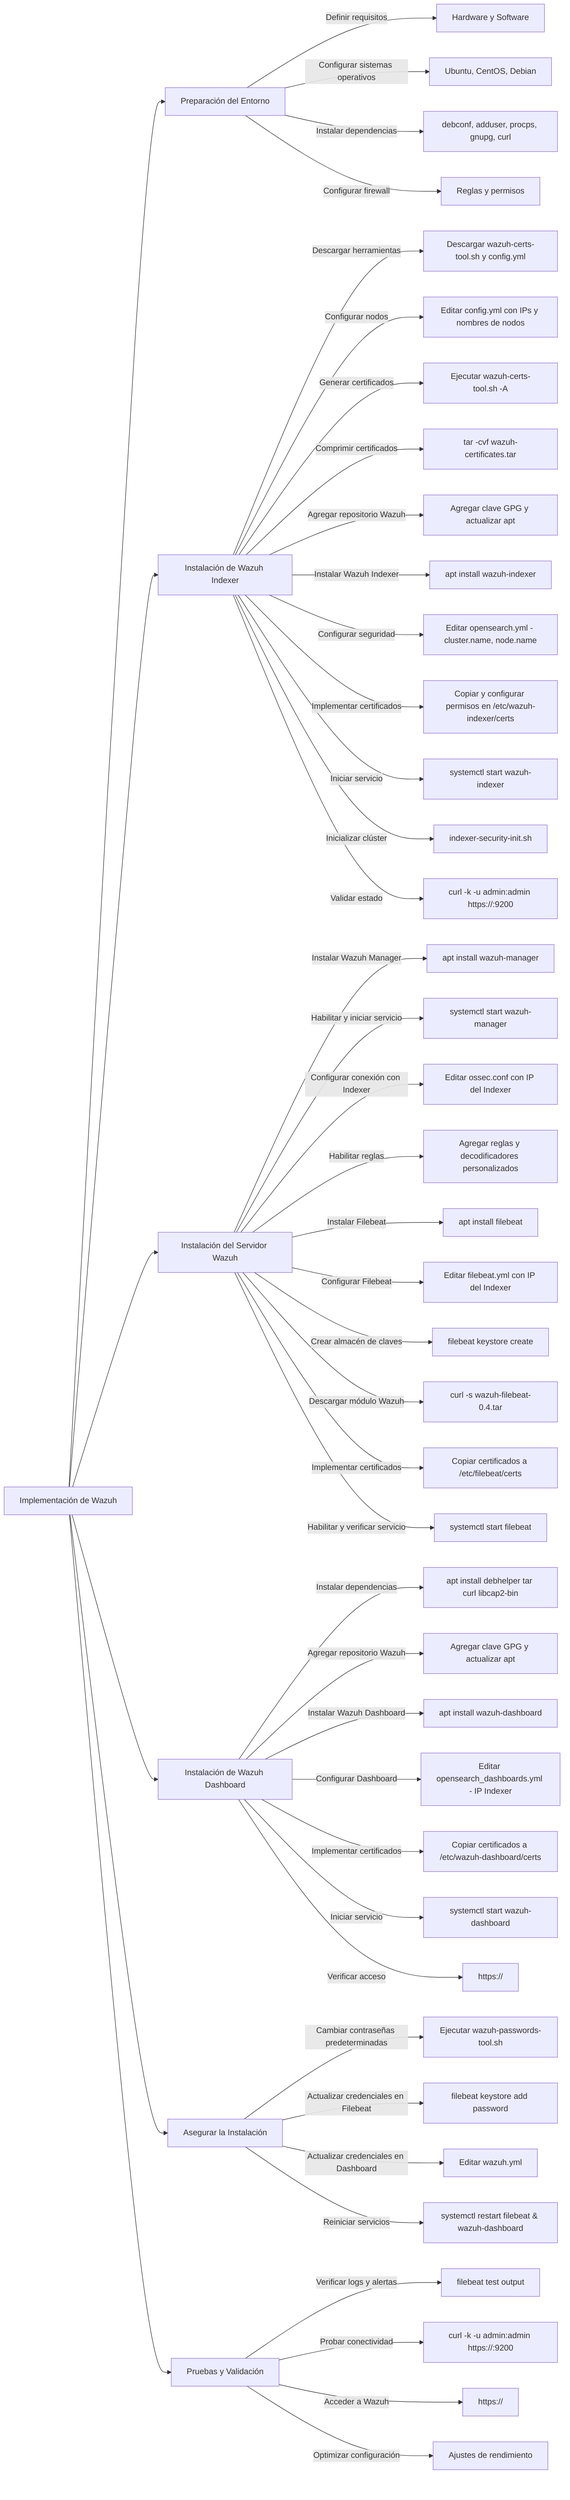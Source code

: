 graph LR;
  T[Implementación de Wazuh] --> A[Preparación del Entorno]
  T --> B[Instalación de Wazuh Indexer]
  T --> C[Instalación del Servidor Wazuh]
  T --> D[Instalación de Wazuh Dashboard]
  T --> E[Asegurar la Instalación]
  T --> F[Pruebas y Validación]

  %% PREPARACIÓN DEL ENTORNO
  A -->|Definir requisitos| A1[Hardware y Software]
  A -->|Configurar sistemas operativos| A2[Ubuntu, CentOS, Debian]
  A -->|Instalar dependencias| A3[debconf, adduser, procps, gnupg, curl]
  A -->|Configurar firewall| A4[Reglas y permisos]

  %% INSTALACIÓN DEL INDEXADOR
  B -->|Descargar herramientas| B1[Descargar wazuh-certs-tool.sh y config.yml]
  B -->|Configurar nodos| B2[Editar config.yml con IPs y nombres de nodos]
  B -->|Generar certificados| B3[Ejecutar wazuh-certs-tool.sh -A]
  B -->|Comprimir certificados| B4[tar -cvf wazuh-certificates.tar]
  B -->|Agregar repositorio Wazuh| B5[Agregar clave GPG y actualizar apt]
  B -->|Instalar Wazuh Indexer| B6[apt install wazuh-indexer]
  B -->|Configurar seguridad| B7[Editar opensearch.yml - cluster.name, node.name]
  B -->|Implementar certificados| B8[Copiar y configurar permisos en /etc/wazuh-indexer/certs]
  B -->|Iniciar servicio| B9[systemctl start wazuh-indexer]
  B -->|Inicializar clúster| B10[indexer-security-init.sh]
  B -->|Validar estado| B11[curl -k -u admin:admin https://<indexer_ip>:9200]

  %% INSTALACIÓN DEL SERVIDOR WAZUH
  C -->|Instalar Wazuh Manager| C1[apt install wazuh-manager]
  C -->|Habilitar y iniciar servicio| C2[systemctl start wazuh-manager]
  C -->|Configurar conexión con Indexer| C3[Editar ossec.conf con IP del Indexer]
  C -->|Habilitar reglas| C4[Agregar reglas y decodificadores personalizados]
  C -->|Instalar Filebeat| C5[apt install filebeat]
  C -->|Configurar Filebeat| C6[Editar filebeat.yml con IP del Indexer]
  C -->|Crear almacén de claves| C7[filebeat keystore create]
  C -->|Descargar módulo Wazuh| C8[curl -s wazuh-filebeat-0.4.tar]
  C -->|Implementar certificados| C9[Copiar certificados a /etc/filebeat/certs]
  C -->|Habilitar y verificar servicio| C10[systemctl start filebeat]

  %% INSTALACIÓN DEL DASHBOARD
  D -->|Instalar dependencias| D1[apt install debhelper tar curl libcap2-bin]
  D -->|Agregar repositorio Wazuh| D2[Agregar clave GPG y actualizar apt]
  D -->|Instalar Wazuh Dashboard| D3[apt install wazuh-dashboard]
  D -->|Configurar Dashboard| D4[Editar opensearch_dashboards.yml - IP Indexer]
  D -->|Implementar certificados| D5[Copiar certificados a /etc/wazuh-dashboard/certs]
  D -->|Iniciar servicio| D6[systemctl start wazuh-dashboard]
  D -->|Verificar acceso| D7[https://]
  
  %% ASEGURAR LA INSTALACIÓN
  E -->|Cambiar contraseñas predeterminadas| E1[Ejecutar wazuh-passwords-tool.sh]
  E -->|Actualizar credenciales en Filebeat| E2[filebeat keystore add password]
  E -->|Actualizar credenciales en Dashboard| E3[Editar wazuh.yml]
  E -->|Reiniciar servicios| E4[systemctl restart filebeat & wazuh-dashboard]

  %% PRUEBAS Y VALIDACIÓN
  F -->|Verificar logs y alertas| F1[filebeat test output]
  F -->|Probar conectividad| F2[curl -k -u admin:admin https://<indexer_ip>:9200]
  F -->|Acceder a Wazuh| F3[https://<dashboard_ip>]
  F -->|Optimizar configuración| F4[Ajustes de rendimiento]
